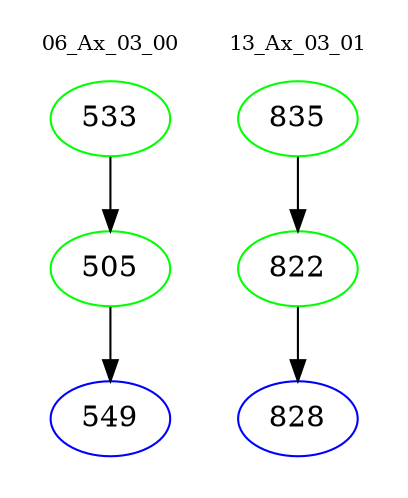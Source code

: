 digraph{
subgraph cluster_0 {
color = white
label = "06_Ax_03_00";
fontsize=10;
T0_533 [label="533", color="green"]
T0_533 -> T0_505 [color="black"]
T0_505 [label="505", color="green"]
T0_505 -> T0_549 [color="black"]
T0_549 [label="549", color="blue"]
}
subgraph cluster_1 {
color = white
label = "13_Ax_03_01";
fontsize=10;
T1_835 [label="835", color="green"]
T1_835 -> T1_822 [color="black"]
T1_822 [label="822", color="green"]
T1_822 -> T1_828 [color="black"]
T1_828 [label="828", color="blue"]
}
}
